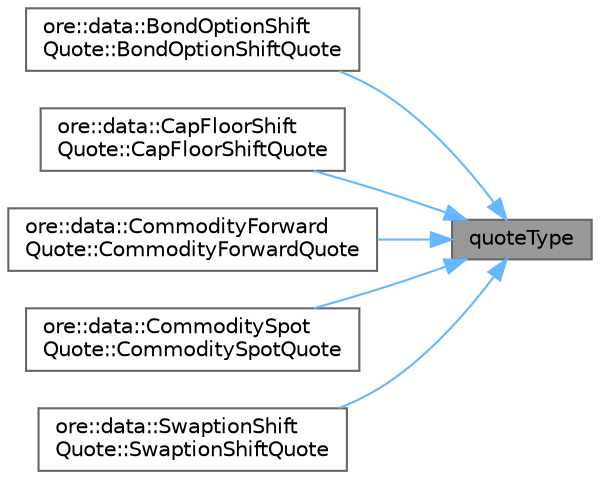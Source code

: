 digraph "quoteType"
{
 // INTERACTIVE_SVG=YES
 // LATEX_PDF_SIZE
  bgcolor="transparent";
  edge [fontname=Helvetica,fontsize=10,labelfontname=Helvetica,labelfontsize=10];
  node [fontname=Helvetica,fontsize=10,shape=box,height=0.2,width=0.4];
  rankdir="RL";
  Node1 [label="quoteType",height=0.2,width=0.4,color="gray40", fillcolor="grey60", style="filled", fontcolor="black",tooltip=" "];
  Node1 -> Node2 [dir="back",color="steelblue1",style="solid"];
  Node2 [label="ore::data::BondOptionShift\lQuote::BondOptionShiftQuote",height=0.2,width=0.4,color="grey40", fillcolor="white", style="filled",URL="$classore_1_1data_1_1_bond_option_shift_quote.html#a23e30c64f4bd49f7adefbc1c32bf2b8a",tooltip="Constructor."];
  Node1 -> Node3 [dir="back",color="steelblue1",style="solid"];
  Node3 [label="ore::data::CapFloorShift\lQuote::CapFloorShiftQuote",height=0.2,width=0.4,color="grey40", fillcolor="white", style="filled",URL="$classore_1_1data_1_1_cap_floor_shift_quote.html#a8968c972ecf7a2ca65092916d198ee07",tooltip=" "];
  Node1 -> Node4 [dir="back",color="steelblue1",style="solid"];
  Node4 [label="ore::data::CommodityForward\lQuote::CommodityForwardQuote",height=0.2,width=0.4,color="grey40", fillcolor="white", style="filled",URL="$classore_1_1data_1_1_commodity_forward_quote.html#a940974694b88a5c80402d9f986cde969",tooltip="Date based commodity forward constructor."];
  Node1 -> Node5 [dir="back",color="steelblue1",style="solid"];
  Node5 [label="ore::data::CommoditySpot\lQuote::CommoditySpotQuote",height=0.2,width=0.4,color="grey40", fillcolor="white", style="filled",URL="$classore_1_1data_1_1_commodity_spot_quote.html#a3e9f0859684013ad7f4e6e4e00400532",tooltip="Constructor."];
  Node1 -> Node6 [dir="back",color="steelblue1",style="solid"];
  Node6 [label="ore::data::SwaptionShift\lQuote::SwaptionShiftQuote",height=0.2,width=0.4,color="grey40", fillcolor="white", style="filled",URL="$classore_1_1data_1_1_swaption_shift_quote.html#aa9ba9c1bc6e38b3d7e8f1af63b37464d",tooltip="Constructor."];
}
